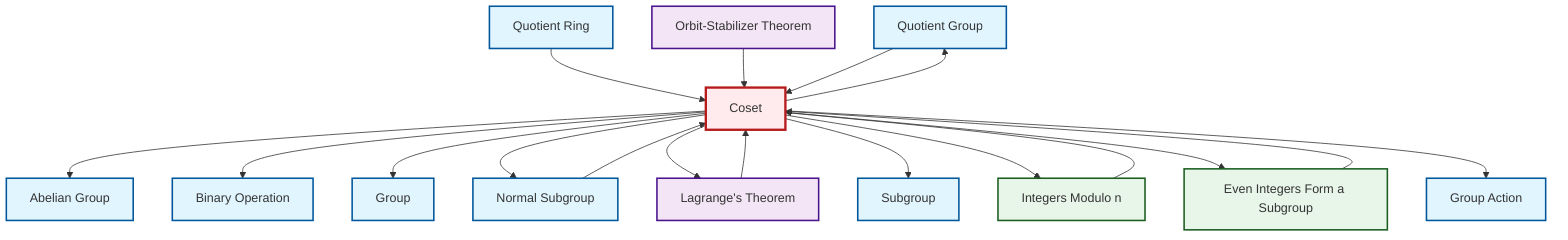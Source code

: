 graph TD
    classDef definition fill:#e1f5fe,stroke:#01579b,stroke-width:2px
    classDef theorem fill:#f3e5f5,stroke:#4a148c,stroke-width:2px
    classDef axiom fill:#fff3e0,stroke:#e65100,stroke-width:2px
    classDef example fill:#e8f5e9,stroke:#1b5e20,stroke-width:2px
    classDef current fill:#ffebee,stroke:#b71c1c,stroke-width:3px
    def-quotient-group["Quotient Group"]:::definition
    def-quotient-ring["Quotient Ring"]:::definition
    def-normal-subgroup["Normal Subgroup"]:::definition
    def-group-action["Group Action"]:::definition
    def-coset["Coset"]:::definition
    ex-quotient-integers-mod-n["Integers Modulo n"]:::example
    def-abelian-group["Abelian Group"]:::definition
    ex-even-integers-subgroup["Even Integers Form a Subgroup"]:::example
    thm-orbit-stabilizer["Orbit-Stabilizer Theorem"]:::theorem
    def-group["Group"]:::definition
    def-subgroup["Subgroup"]:::definition
    thm-lagrange["Lagrange's Theorem"]:::theorem
    def-binary-operation["Binary Operation"]:::definition
    def-coset --> def-abelian-group
    def-quotient-ring --> def-coset
    def-coset --> def-binary-operation
    def-coset --> def-group
    def-normal-subgroup --> def-coset
    def-coset --> def-normal-subgroup
    def-coset --> thm-lagrange
    def-coset --> def-quotient-group
    def-coset --> def-subgroup
    thm-orbit-stabilizer --> def-coset
    ex-quotient-integers-mod-n --> def-coset
    def-coset --> ex-quotient-integers-mod-n
    ex-even-integers-subgroup --> def-coset
    def-coset --> ex-even-integers-subgroup
    thm-lagrange --> def-coset
    def-quotient-group --> def-coset
    def-coset --> def-group-action
    class def-coset current
